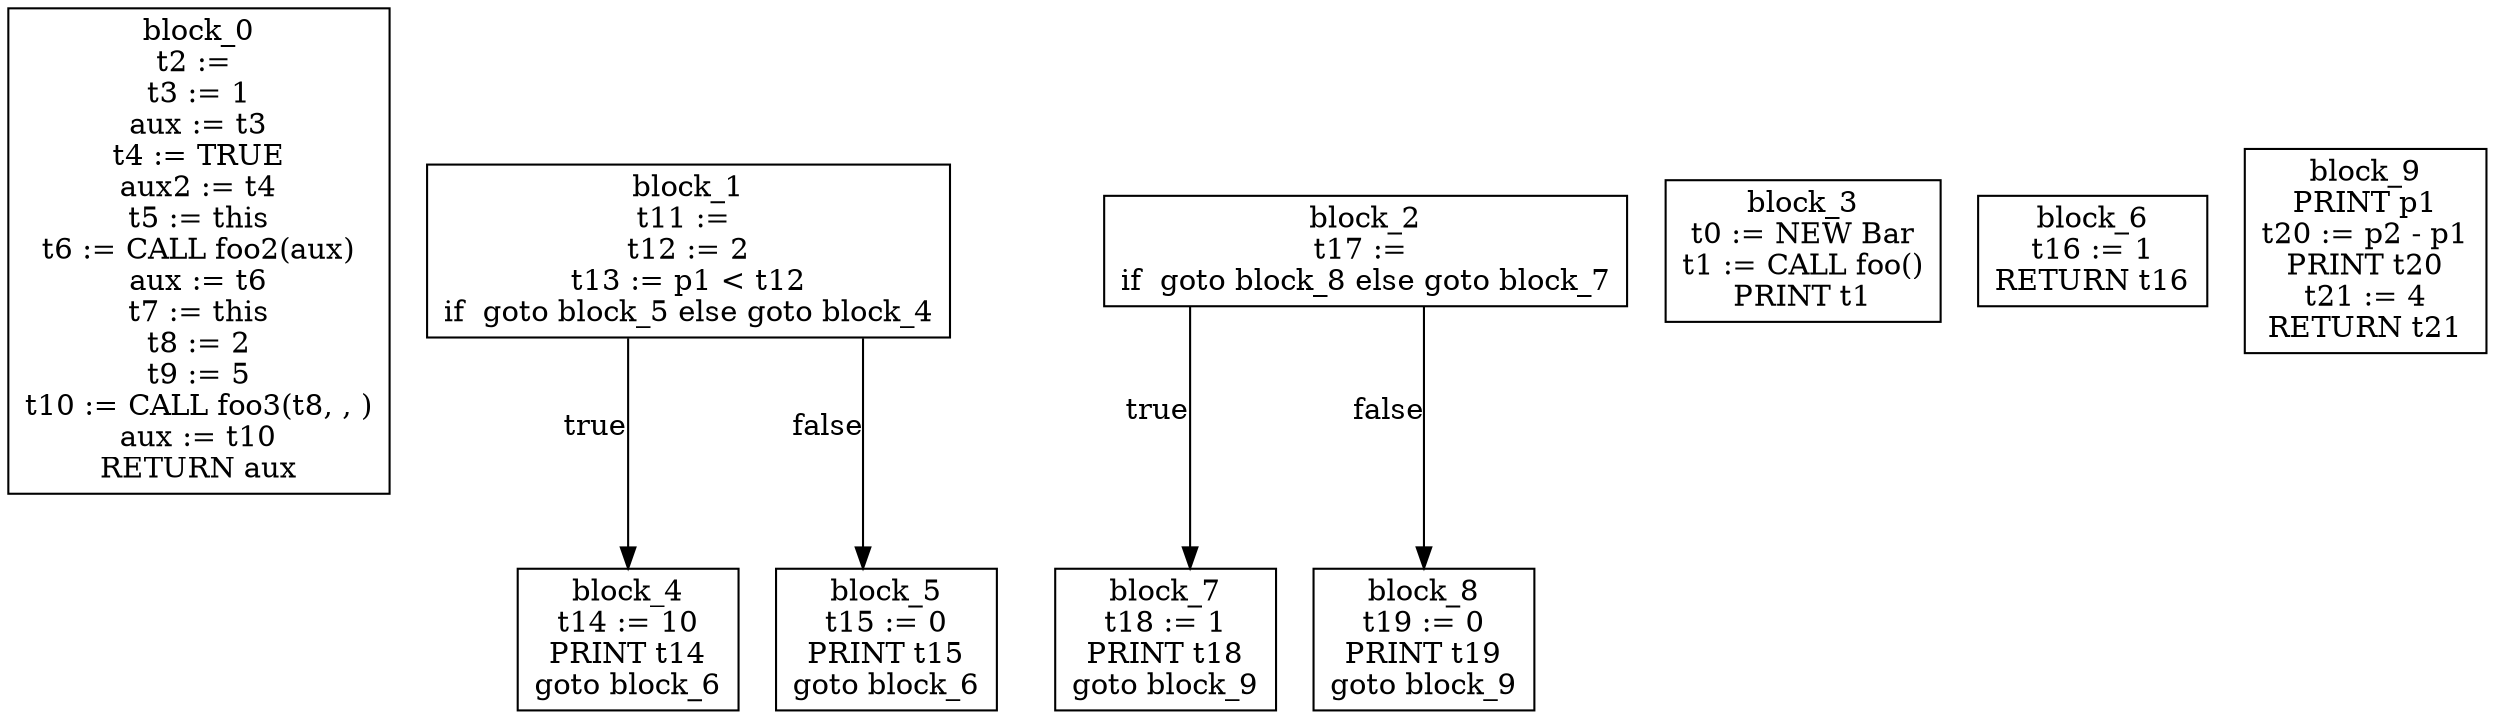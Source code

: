digraph CFG {
graph [splines=ortho];
node [shape=box];
block_0 [label="block_0\nt2 := \nt3 := 1\naux := t3\nt4 := TRUE\naux2 := t4\nt5 := this\nt6 := CALL foo2(aux)\naux := t6\nt7 := this\nt8 := 2\nt9 := 5\nt10 := CALL foo3(t8, , )\naux := t10\nRETURN aux\n"];
block_1 [label="block_1\nt11 := \nt12 := 2\nt13 := p1 < t12\nif  goto block_5 else goto block_4\n"];
block_1 -> block_4 [xlabel="true"];
block_1 -> block_5 [xlabel="false"];
block_2 [label="block_2\nt17 := \nif  goto block_8 else goto block_7\n"];
block_2 -> block_7 [xlabel="true"];
block_2 -> block_8 [xlabel="false"];
block_3 [label="block_3\nt0 := NEW Bar\nt1 := CALL foo()\nPRINT t1\n"];
block_4 [label="block_4\nt14 := 10\nPRINT t14\ngoto block_6\n"];
block_5 [label="block_5\nt15 := 0\nPRINT t15\ngoto block_6\n"];
block_6 [label="block_6\nt16 := 1\nRETURN t16\n"];
block_7 [label="block_7\nt18 := 1\nPRINT t18\ngoto block_9\n"];
block_8 [label="block_8\nt19 := 0\nPRINT t19\ngoto block_9\n"];
block_9 [label="block_9\nPRINT p1\nt20 := p2 - p1\nPRINT t20\nt21 := 4\nRETURN t21\n"];
}
